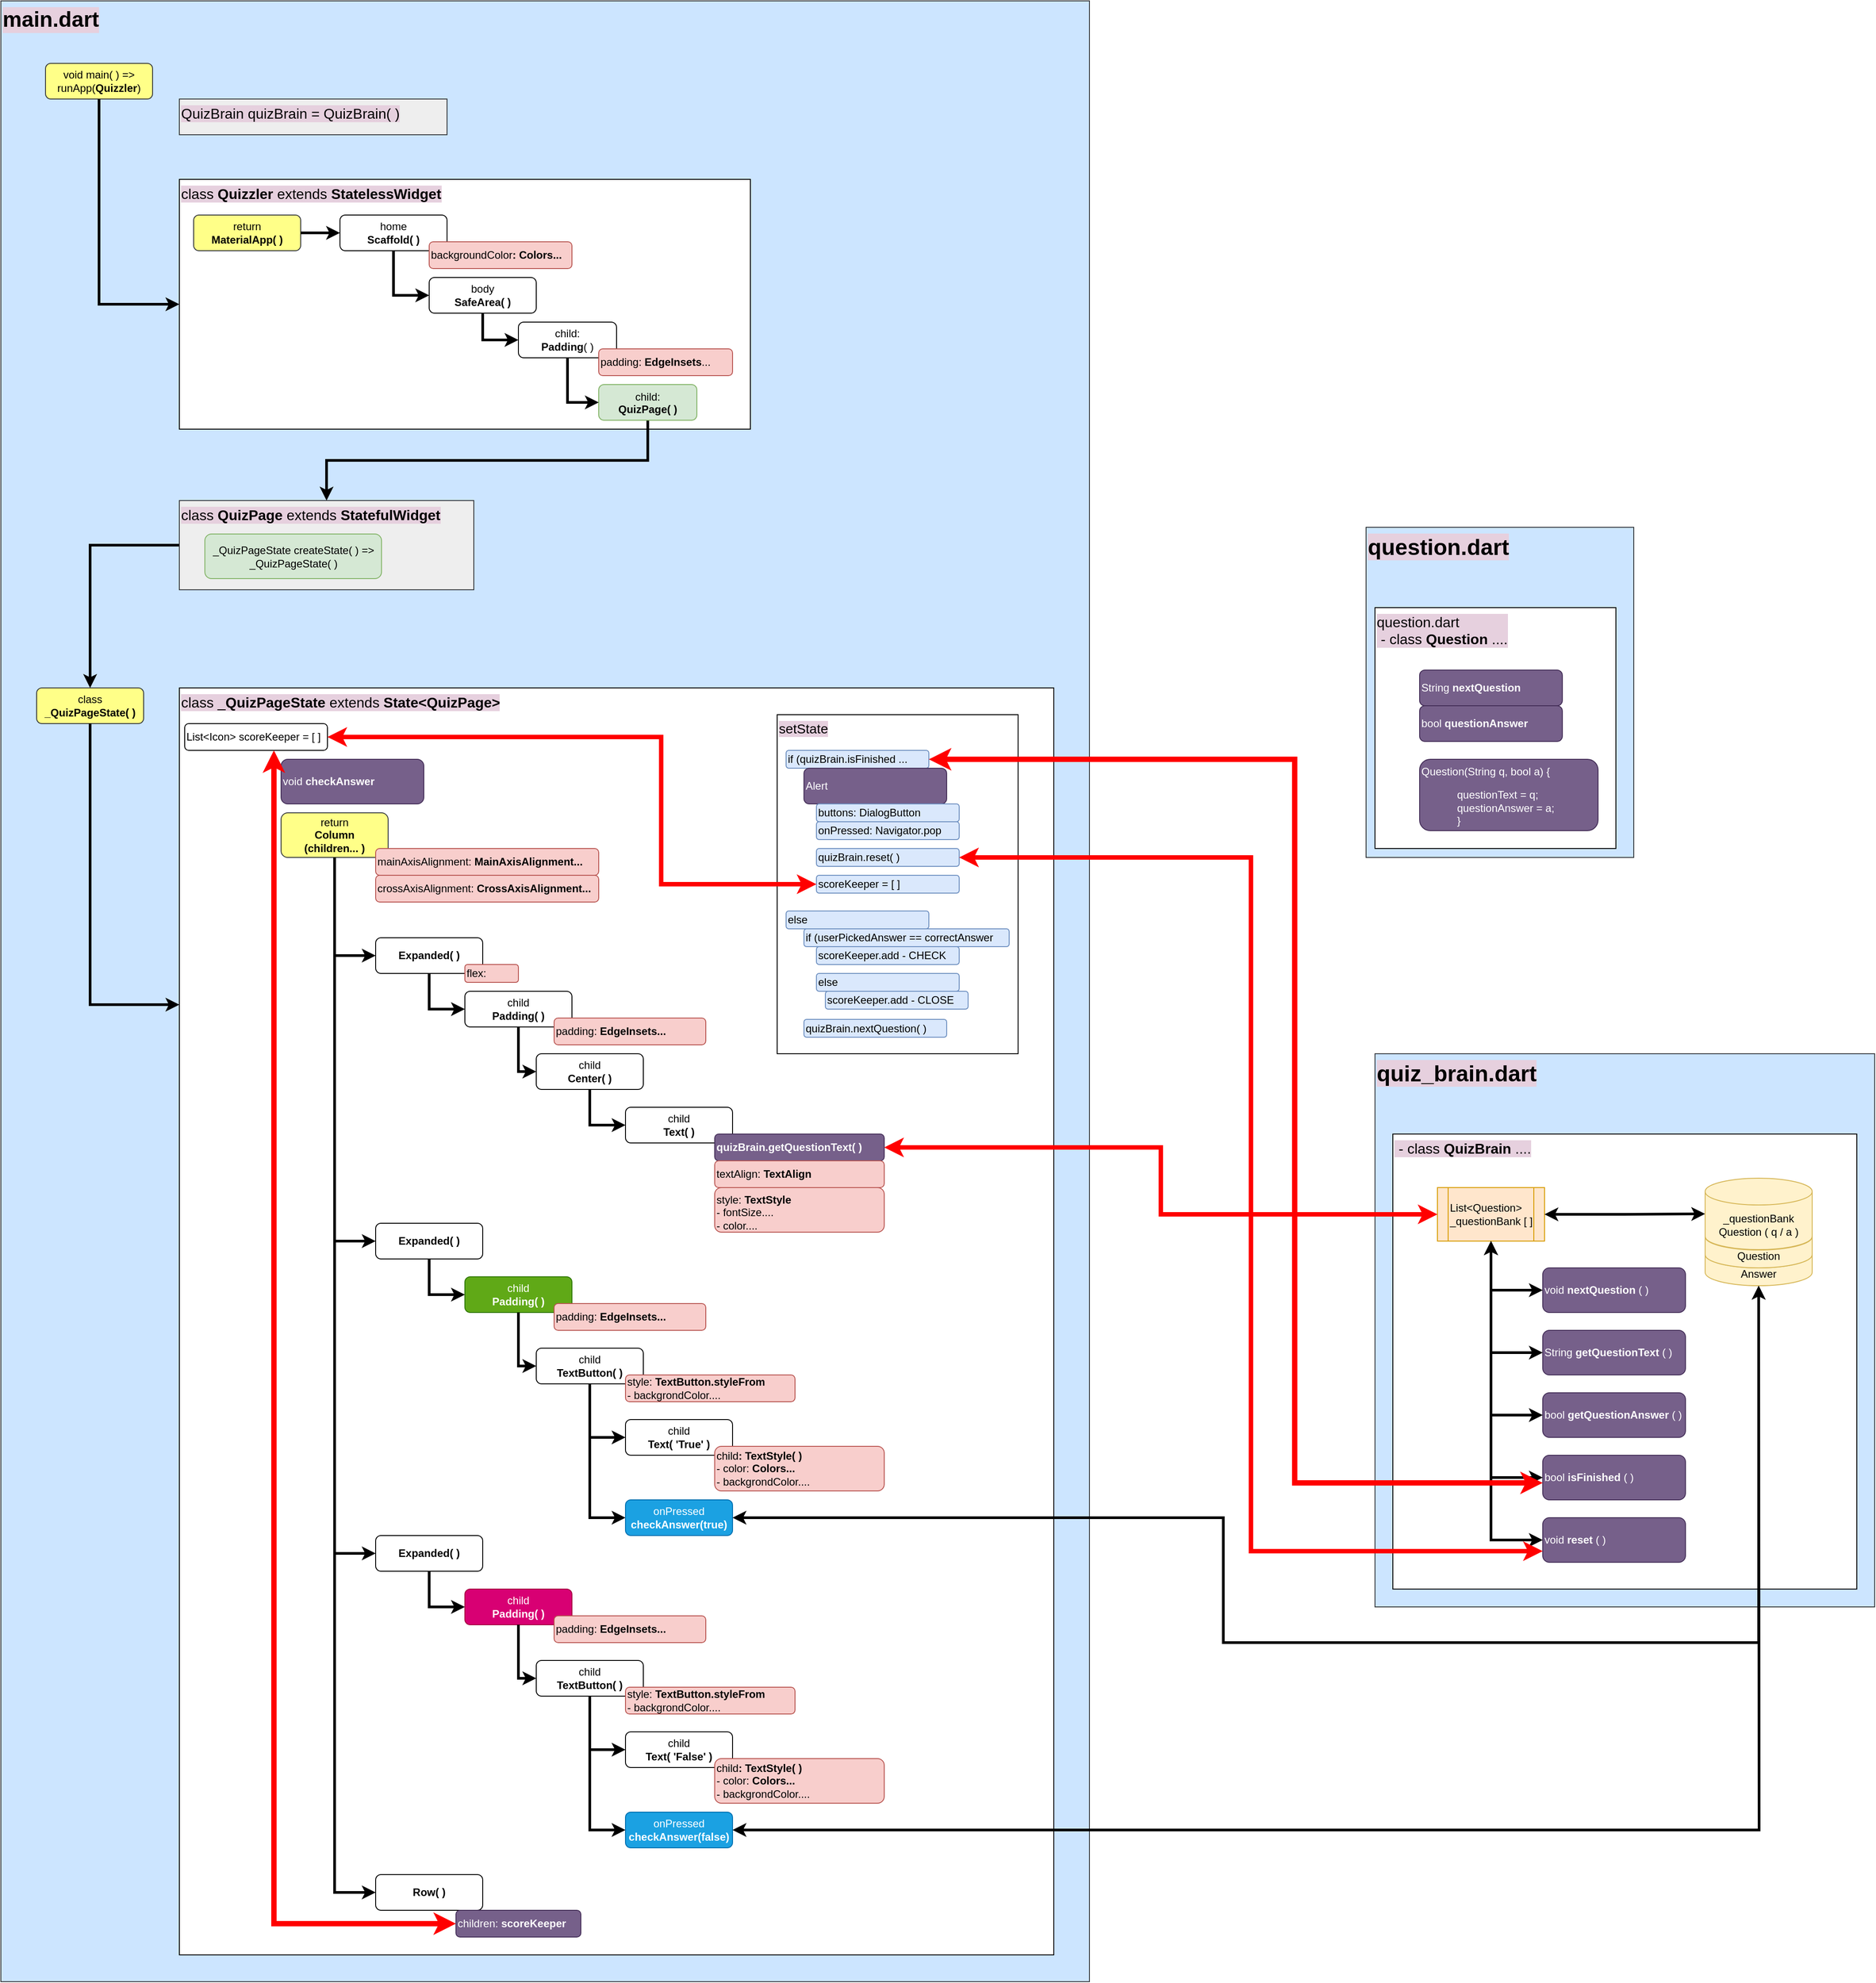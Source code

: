 <mxfile version="14.7.0" type="github">
  <diagram id="aeUV0L-y4y7bBNDDO7PA" name="Page-1">
    <mxGraphModel dx="2037" dy="1680.5" grid="1" gridSize="10" guides="1" tooltips="1" connect="1" arrows="1" fold="1" page="1" pageScale="0.5" pageWidth="827" pageHeight="1169" math="0" shadow="0">
      <root>
        <mxCell id="0" />
        <mxCell id="1" parent="0" />
        <mxCell id="uYMQuJ2MwAVhW0nK6_kP-122" value="&lt;b&gt;&lt;font style=&quot;font-size: 24px&quot;&gt;main.dart&lt;/font&gt;&lt;/b&gt;" style="whiteSpace=wrap;html=1;labelBackgroundColor=#E6D0DE;align=left;verticalAlign=top;fillColor=#cce5ff;strokeColor=#36393d;" vertex="1" parent="1">
          <mxGeometry x="120" y="-280" width="1220" height="2220" as="geometry" />
        </mxCell>
        <mxCell id="uYMQuJ2MwAVhW0nK6_kP-1" value="void main( ) =&amp;gt; runApp(&lt;b&gt;Quizzler&lt;/b&gt;)" style="rounded=1;whiteSpace=wrap;html=1;fillColor=#ffff88;strokeColor=#36393d;" vertex="1" parent="1">
          <mxGeometry x="170" y="-210" width="120" height="40" as="geometry" />
        </mxCell>
        <mxCell id="uYMQuJ2MwAVhW0nK6_kP-14" value="&lt;font style=&quot;font-size: 16px&quot;&gt;class &lt;b&gt;Quizzler&lt;/b&gt; extends &lt;b&gt;StatelessWidget&lt;/b&gt;&lt;/font&gt;" style="whiteSpace=wrap;html=1;labelBackgroundColor=#E6D0DE;align=left;verticalAlign=top;" vertex="1" parent="1">
          <mxGeometry x="320" y="-80" width="640" height="280" as="geometry" />
        </mxCell>
        <mxCell id="uYMQuJ2MwAVhW0nK6_kP-7" style="edgeStyle=orthogonalEdgeStyle;rounded=0;orthogonalLoop=1;jettySize=auto;html=1;entryX=0;entryY=0.5;entryDx=0;entryDy=0;exitX=0.5;exitY=1;exitDx=0;exitDy=0;strokeWidth=3;" edge="1" parent="1" source="uYMQuJ2MwAVhW0nK6_kP-1" target="uYMQuJ2MwAVhW0nK6_kP-14">
          <mxGeometry relative="1" as="geometry" />
        </mxCell>
        <mxCell id="uYMQuJ2MwAVhW0nK6_kP-21" value="&lt;div&gt;class&lt;/div&gt;&lt;div&gt;&lt;b&gt;_QuizPageState( )&lt;/b&gt;&lt;br&gt;&lt;/div&gt;" style="rounded=1;whiteSpace=wrap;html=1;fillColor=#ffff88;strokeColor=#36393d;" vertex="1" parent="1">
          <mxGeometry x="160" y="490" width="120" height="40" as="geometry" />
        </mxCell>
        <mxCell id="uYMQuJ2MwAVhW0nK6_kP-25" value="" style="group;fillColor=#eeeeee;strokeColor=#36393d;container=0;" vertex="1" connectable="0" parent="1">
          <mxGeometry x="320" y="280" width="330" height="100" as="geometry" />
        </mxCell>
        <mxCell id="uYMQuJ2MwAVhW0nK6_kP-24" style="edgeStyle=orthogonalEdgeStyle;rounded=0;orthogonalLoop=1;jettySize=auto;html=1;entryX=0.5;entryY=0;entryDx=0;entryDy=0;exitX=0.5;exitY=1;exitDx=0;exitDy=0;strokeWidth=3;" edge="1" parent="1" source="uYMQuJ2MwAVhW0nK6_kP-13" target="uYMQuJ2MwAVhW0nK6_kP-22">
          <mxGeometry relative="1" as="geometry" />
        </mxCell>
        <mxCell id="uYMQuJ2MwAVhW0nK6_kP-77" value="" style="group" vertex="1" connectable="0" parent="1">
          <mxGeometry x="320" y="-170" width="300" height="40" as="geometry" />
        </mxCell>
        <mxCell id="uYMQuJ2MwAVhW0nK6_kP-78" value="&lt;font style=&quot;font-size: 16px&quot;&gt;QuizBrain quizBrain = QuizBrain( )&lt;/font&gt;" style="whiteSpace=wrap;html=1;labelBackgroundColor=#E6D0DE;align=left;verticalAlign=top;fillColor=#eeeeee;strokeColor=#36393d;" vertex="1" parent="uYMQuJ2MwAVhW0nK6_kP-77">
          <mxGeometry width="300" height="40" as="geometry" />
        </mxCell>
        <mxCell id="uYMQuJ2MwAVhW0nK6_kP-80" style="edgeStyle=orthogonalEdgeStyle;rounded=0;orthogonalLoop=1;jettySize=auto;html=1;entryX=0.5;entryY=0;entryDx=0;entryDy=0;strokeWidth=3;" edge="1" parent="1" source="uYMQuJ2MwAVhW0nK6_kP-22" target="uYMQuJ2MwAVhW0nK6_kP-21">
          <mxGeometry relative="1" as="geometry" />
        </mxCell>
        <mxCell id="uYMQuJ2MwAVhW0nK6_kP-81" style="edgeStyle=orthogonalEdgeStyle;rounded=0;orthogonalLoop=1;jettySize=auto;html=1;entryX=0;entryY=0.25;entryDx=0;entryDy=0;exitX=0.5;exitY=1;exitDx=0;exitDy=0;strokeWidth=3;" edge="1" parent="1" source="uYMQuJ2MwAVhW0nK6_kP-21" target="uYMQuJ2MwAVhW0nK6_kP-27">
          <mxGeometry relative="1" as="geometry" />
        </mxCell>
        <mxCell id="uYMQuJ2MwAVhW0nK6_kP-22" value="&lt;font style=&quot;font-size: 16px&quot;&gt;class &lt;b&gt;QuizPage&lt;/b&gt; extends &lt;b&gt;StatefulWidget&lt;/b&gt;&lt;/font&gt;" style="whiteSpace=wrap;html=1;labelBackgroundColor=#E6D0DE;align=left;verticalAlign=top;fillColor=#eeeeee;strokeColor=#36393d;" vertex="1" parent="1">
          <mxGeometry x="320" y="280" width="330" height="100" as="geometry" />
        </mxCell>
        <mxCell id="uYMQuJ2MwAVhW0nK6_kP-17" value="_QuizPageState createState( ) =&amp;gt; _QuizPageState( )" style="rounded=1;whiteSpace=wrap;html=1;fillColor=#d5e8d4;strokeColor=#82b366;" vertex="1" parent="1">
          <mxGeometry x="348.6" y="317.5" width="198.0" height="50" as="geometry" />
        </mxCell>
        <mxCell id="uYMQuJ2MwAVhW0nK6_kP-126" value="" style="group" vertex="1" connectable="0" parent="1">
          <mxGeometry x="1650" y="310" width="300" height="370" as="geometry" />
        </mxCell>
        <mxCell id="uYMQuJ2MwAVhW0nK6_kP-124" value="&lt;b&gt;&lt;font style=&quot;font-size: 25px&quot;&gt;question.dart&lt;/font&gt;&lt;/b&gt;" style="whiteSpace=wrap;html=1;labelBackgroundColor=#E6D0DE;align=left;verticalAlign=top;fillColor=#cce5ff;strokeColor=#36393d;" vertex="1" parent="uYMQuJ2MwAVhW0nK6_kP-126">
          <mxGeometry width="300" height="370" as="geometry" />
        </mxCell>
        <mxCell id="uYMQuJ2MwAVhW0nK6_kP-130" value="" style="group" vertex="1" connectable="0" parent="uYMQuJ2MwAVhW0nK6_kP-126">
          <mxGeometry x="10" y="90" width="270" height="270" as="geometry" />
        </mxCell>
        <mxCell id="uYMQuJ2MwAVhW0nK6_kP-118" value="&lt;div style=&quot;font-size: 16px&quot;&gt;&lt;font style=&quot;font-size: 16px&quot;&gt;question.dart&lt;/font&gt;&lt;/div&gt;&lt;div style=&quot;font-size: 16px&quot;&gt;&lt;font style=&quot;font-size: 16px&quot;&gt;&amp;nbsp;- class &lt;b&gt;Question&lt;/b&gt; ....&lt;/font&gt;&lt;/div&gt;" style="whiteSpace=wrap;html=1;labelBackgroundColor=#E6D0DE;align=left;verticalAlign=top;" vertex="1" parent="uYMQuJ2MwAVhW0nK6_kP-130">
          <mxGeometry width="270" height="270" as="geometry" />
        </mxCell>
        <mxCell id="uYMQuJ2MwAVhW0nK6_kP-119" value="&lt;div&gt;String &lt;b&gt;nextQuestion&lt;/b&gt;&lt;/div&gt;" style="rounded=1;whiteSpace=wrap;html=1;labelBackgroundColor=none;align=left;fillColor=#76608a;strokeColor=#432D57;fontColor=#ffffff;" vertex="1" parent="uYMQuJ2MwAVhW0nK6_kP-130">
          <mxGeometry x="50" y="70" width="160" height="40" as="geometry" />
        </mxCell>
        <mxCell id="uYMQuJ2MwAVhW0nK6_kP-120" value="&lt;div&gt;bool &lt;b&gt;questionAnswer&lt;/b&gt;&lt;/div&gt;" style="rounded=1;whiteSpace=wrap;html=1;labelBackgroundColor=none;align=left;fillColor=#76608a;strokeColor=#432D57;fontColor=#ffffff;" vertex="1" parent="uYMQuJ2MwAVhW0nK6_kP-130">
          <mxGeometry x="50" y="110" width="160" height="40" as="geometry" />
        </mxCell>
        <mxCell id="uYMQuJ2MwAVhW0nK6_kP-121" value="&lt;div&gt;Question(String q, bool a) {&lt;/div&gt;&lt;blockquote&gt;&lt;div&gt;questionText = q;&lt;/div&gt;&lt;div&gt;questionAnswer = a;&lt;/div&gt;&lt;div&gt;}&lt;br&gt;&lt;/div&gt;&lt;/blockquote&gt;" style="rounded=1;whiteSpace=wrap;html=1;labelBackgroundColor=none;align=left;fillColor=#76608a;strokeColor=#432D57;fontColor=#ffffff;verticalAlign=top;" vertex="1" parent="uYMQuJ2MwAVhW0nK6_kP-130">
          <mxGeometry x="50" y="170" width="200" height="80" as="geometry" />
        </mxCell>
        <mxCell id="uYMQuJ2MwAVhW0nK6_kP-123" value="&lt;b&gt;&lt;font style=&quot;font-size: 25px&quot;&gt;quiz_brain.dart&lt;/font&gt;&lt;/b&gt;" style="whiteSpace=wrap;html=1;labelBackgroundColor=#E6D0DE;align=left;verticalAlign=top;fillColor=#cce5ff;strokeColor=#36393d;" vertex="1" parent="1">
          <mxGeometry x="1660" y="900" width="560" height="620" as="geometry" />
        </mxCell>
        <mxCell id="uYMQuJ2MwAVhW0nK6_kP-128" value="" style="group" vertex="1" connectable="0" parent="1">
          <mxGeometry x="320" y="490" width="980" height="1420" as="geometry" />
        </mxCell>
        <mxCell id="uYMQuJ2MwAVhW0nK6_kP-27" value="&lt;font style=&quot;font-size: 16px&quot;&gt;class _&lt;b&gt;QuizPageState&lt;/b&gt; extends &lt;b&gt;State&amp;lt;QuizPage&amp;gt;&lt;/b&gt;&lt;/font&gt;" style="whiteSpace=wrap;html=1;labelBackgroundColor=#E6D0DE;align=left;verticalAlign=top;" vertex="1" parent="uYMQuJ2MwAVhW0nK6_kP-128">
          <mxGeometry width="980" height="1420" as="geometry" />
        </mxCell>
        <mxCell id="uYMQuJ2MwAVhW0nK6_kP-18" value="List&amp;lt;Icon&amp;gt; scoreKeeper = [ ]" style="rounded=1;whiteSpace=wrap;html=1;labelBackgroundColor=none;align=left;" vertex="1" parent="uYMQuJ2MwAVhW0nK6_kP-128">
          <mxGeometry x="6" y="40" width="160" height="30" as="geometry" />
        </mxCell>
        <mxCell id="uYMQuJ2MwAVhW0nK6_kP-19" value="void &lt;b&gt;checkAnswer&lt;/b&gt; " style="rounded=1;whiteSpace=wrap;html=1;labelBackgroundColor=none;align=left;fillColor=#76608a;strokeColor=#432D57;fontColor=#ffffff;" vertex="1" parent="uYMQuJ2MwAVhW0nK6_kP-128">
          <mxGeometry x="114" y="80" width="160" height="50" as="geometry" />
        </mxCell>
        <mxCell id="uYMQuJ2MwAVhW0nK6_kP-154" style="edgeStyle=orthogonalEdgeStyle;rounded=0;orthogonalLoop=1;jettySize=auto;html=1;startArrow=classic;startFill=1;strokeWidth=6;entryX=0;entryY=0.5;entryDx=0;entryDy=0;strokeColor=#FF0000;" edge="1" parent="uYMQuJ2MwAVhW0nK6_kP-128" source="uYMQuJ2MwAVhW0nK6_kP-18" target="uYMQuJ2MwAVhW0nK6_kP-76">
          <mxGeometry relative="1" as="geometry">
            <mxPoint x="114" y="130" as="sourcePoint" />
            <Array as="points">
              <mxPoint x="106" y="1385" />
            </Array>
          </mxGeometry>
        </mxCell>
        <mxCell id="uYMQuJ2MwAVhW0nK6_kP-29" value="&lt;div&gt;return&lt;/div&gt;&lt;div&gt;&lt;b&gt;Column&lt;/b&gt;&lt;/div&gt;&lt;div&gt;&lt;b&gt;(children... )&lt;/b&gt;&lt;br&gt;&lt;/div&gt;" style="rounded=1;whiteSpace=wrap;html=1;fillColor=#ffff88;strokeColor=#36393d;" vertex="1" parent="uYMQuJ2MwAVhW0nK6_kP-128">
          <mxGeometry x="114" y="140" width="120" height="50" as="geometry" />
        </mxCell>
        <mxCell id="uYMQuJ2MwAVhW0nK6_kP-30" value="&lt;div&gt;mainAxisAlignment:&lt;b&gt; MainAxisAlignment...&lt;/b&gt;&lt;/div&gt;" style="rounded=1;whiteSpace=wrap;html=1;align=left;verticalAlign=middle;fillColor=#f8cecc;strokeColor=#b85450;" vertex="1" parent="uYMQuJ2MwAVhW0nK6_kP-128">
          <mxGeometry x="220" y="180" width="250" height="30" as="geometry" />
        </mxCell>
        <mxCell id="uYMQuJ2MwAVhW0nK6_kP-31" value="&lt;div&gt;crossAxisAlignment:&lt;b&gt; CrossAxisAlignment...&lt;/b&gt;&lt;/div&gt;" style="rounded=1;whiteSpace=wrap;html=1;align=left;verticalAlign=middle;fillColor=#f8cecc;strokeColor=#b85450;" vertex="1" parent="uYMQuJ2MwAVhW0nK6_kP-128">
          <mxGeometry x="220" y="210" width="250" height="30" as="geometry" />
        </mxCell>
        <mxCell id="uYMQuJ2MwAVhW0nK6_kP-32" value="&lt;div&gt;&lt;b&gt;Expanded( )&lt;/b&gt;&lt;br&gt;&lt;/div&gt;" style="rounded=1;whiteSpace=wrap;html=1;" vertex="1" parent="uYMQuJ2MwAVhW0nK6_kP-128">
          <mxGeometry x="220" y="280" width="120" height="40" as="geometry" />
        </mxCell>
        <mxCell id="uYMQuJ2MwAVhW0nK6_kP-37" style="edgeStyle=orthogonalEdgeStyle;rounded=0;orthogonalLoop=1;jettySize=auto;html=1;entryX=0;entryY=0.5;entryDx=0;entryDy=0;strokeWidth=3;" edge="1" parent="uYMQuJ2MwAVhW0nK6_kP-128" source="uYMQuJ2MwAVhW0nK6_kP-29" target="uYMQuJ2MwAVhW0nK6_kP-32">
          <mxGeometry as="geometry" />
        </mxCell>
        <mxCell id="uYMQuJ2MwAVhW0nK6_kP-33" value="&lt;div&gt;flex:&lt;b&gt;&lt;br&gt;&lt;/b&gt;&lt;/div&gt;" style="rounded=1;whiteSpace=wrap;html=1;align=left;verticalAlign=middle;fillColor=#f8cecc;strokeColor=#b85450;" vertex="1" parent="uYMQuJ2MwAVhW0nK6_kP-128">
          <mxGeometry x="320" y="310" width="60" height="20" as="geometry" />
        </mxCell>
        <mxCell id="uYMQuJ2MwAVhW0nK6_kP-35" value="&lt;div&gt;child&lt;/div&gt;&lt;div&gt;&lt;b&gt;Padding( )&lt;/b&gt;&lt;br&gt;&lt;/div&gt;" style="rounded=1;whiteSpace=wrap;html=1;" vertex="1" parent="uYMQuJ2MwAVhW0nK6_kP-128">
          <mxGeometry x="320" y="340" width="120" height="40" as="geometry" />
        </mxCell>
        <mxCell id="uYMQuJ2MwAVhW0nK6_kP-38" style="edgeStyle=orthogonalEdgeStyle;rounded=0;orthogonalLoop=1;jettySize=auto;html=1;entryX=0;entryY=0.5;entryDx=0;entryDy=0;strokeWidth=3;" edge="1" parent="uYMQuJ2MwAVhW0nK6_kP-128" source="uYMQuJ2MwAVhW0nK6_kP-32" target="uYMQuJ2MwAVhW0nK6_kP-35">
          <mxGeometry as="geometry" />
        </mxCell>
        <mxCell id="uYMQuJ2MwAVhW0nK6_kP-36" value="&lt;div&gt;child&lt;/div&gt;&lt;div&gt;&lt;b&gt;Center( )&lt;/b&gt;&lt;br&gt;&lt;/div&gt;" style="rounded=1;whiteSpace=wrap;html=1;" vertex="1" parent="uYMQuJ2MwAVhW0nK6_kP-128">
          <mxGeometry x="400" y="410" width="120" height="40" as="geometry" />
        </mxCell>
        <mxCell id="uYMQuJ2MwAVhW0nK6_kP-40" style="edgeStyle=orthogonalEdgeStyle;rounded=0;orthogonalLoop=1;jettySize=auto;html=1;entryX=0;entryY=0.5;entryDx=0;entryDy=0;strokeWidth=3;" edge="1" parent="uYMQuJ2MwAVhW0nK6_kP-128" source="uYMQuJ2MwAVhW0nK6_kP-35" target="uYMQuJ2MwAVhW0nK6_kP-36">
          <mxGeometry as="geometry" />
        </mxCell>
        <mxCell id="uYMQuJ2MwAVhW0nK6_kP-39" value="&lt;div&gt;padding:&lt;b&gt; EdgeInsets...&lt;/b&gt;&lt;br&gt;&lt;/div&gt;" style="rounded=1;whiteSpace=wrap;html=1;align=left;verticalAlign=middle;fillColor=#f8cecc;strokeColor=#b85450;" vertex="1" parent="uYMQuJ2MwAVhW0nK6_kP-128">
          <mxGeometry x="420" y="370" width="170" height="30" as="geometry" />
        </mxCell>
        <mxCell id="uYMQuJ2MwAVhW0nK6_kP-41" value="&lt;div&gt;child&lt;/div&gt;&lt;div&gt;&lt;b&gt;Text( )&lt;/b&gt;&lt;br&gt;&lt;/div&gt;" style="rounded=1;whiteSpace=wrap;html=1;" vertex="1" parent="uYMQuJ2MwAVhW0nK6_kP-128">
          <mxGeometry x="500" y="470" width="120" height="40" as="geometry" />
        </mxCell>
        <mxCell id="uYMQuJ2MwAVhW0nK6_kP-43" style="edgeStyle=orthogonalEdgeStyle;rounded=0;orthogonalLoop=1;jettySize=auto;html=1;entryX=0;entryY=0.5;entryDx=0;entryDy=0;strokeWidth=3;" edge="1" parent="uYMQuJ2MwAVhW0nK6_kP-128" source="uYMQuJ2MwAVhW0nK6_kP-36" target="uYMQuJ2MwAVhW0nK6_kP-41">
          <mxGeometry as="geometry" />
        </mxCell>
        <mxCell id="uYMQuJ2MwAVhW0nK6_kP-42" value="&lt;div&gt;&lt;b&gt;quizBrain.getQuestionText( )&lt;/b&gt;&lt;br&gt;&lt;/div&gt;" style="rounded=1;whiteSpace=wrap;html=1;align=left;verticalAlign=middle;fillColor=#76608a;strokeColor=#432D57;fontColor=#ffffff;" vertex="1" parent="uYMQuJ2MwAVhW0nK6_kP-128">
          <mxGeometry x="600" y="500" width="190" height="30" as="geometry" />
        </mxCell>
        <mxCell id="uYMQuJ2MwAVhW0nK6_kP-44" value="&lt;div&gt;textAlign:&lt;b&gt; TextAlign&lt;/b&gt;&lt;br&gt;&lt;/div&gt;" style="rounded=1;whiteSpace=wrap;html=1;align=left;verticalAlign=middle;fillColor=#f8cecc;strokeColor=#b85450;" vertex="1" parent="uYMQuJ2MwAVhW0nK6_kP-128">
          <mxGeometry x="600" y="530" width="190" height="30" as="geometry" />
        </mxCell>
        <mxCell id="uYMQuJ2MwAVhW0nK6_kP-45" value="&lt;div&gt;style:&lt;b&gt; TextStyle&lt;/b&gt;&lt;br&gt;&lt;/div&gt;&lt;div&gt;- fontSize....&lt;/div&gt;&lt;div&gt;- color....&lt;br&gt;&lt;/div&gt;" style="rounded=1;whiteSpace=wrap;html=1;align=left;verticalAlign=top;fillColor=#f8cecc;strokeColor=#b85450;" vertex="1" parent="uYMQuJ2MwAVhW0nK6_kP-128">
          <mxGeometry x="600" y="560" width="190" height="50" as="geometry" />
        </mxCell>
        <mxCell id="uYMQuJ2MwAVhW0nK6_kP-47" value="&lt;div&gt;&lt;b&gt;Expanded( )&lt;/b&gt;&lt;br&gt;&lt;/div&gt;" style="rounded=1;whiteSpace=wrap;html=1;" vertex="1" parent="uYMQuJ2MwAVhW0nK6_kP-128">
          <mxGeometry x="220" y="600" width="120" height="40" as="geometry" />
        </mxCell>
        <mxCell id="uYMQuJ2MwAVhW0nK6_kP-48" style="edgeStyle=orthogonalEdgeStyle;rounded=0;orthogonalLoop=1;jettySize=auto;html=1;entryX=0;entryY=0.5;entryDx=0;entryDy=0;strokeWidth=3;" edge="1" parent="uYMQuJ2MwAVhW0nK6_kP-128" source="uYMQuJ2MwAVhW0nK6_kP-29" target="uYMQuJ2MwAVhW0nK6_kP-47">
          <mxGeometry as="geometry" />
        </mxCell>
        <mxCell id="uYMQuJ2MwAVhW0nK6_kP-49" value="&lt;div&gt;child&lt;/div&gt;&lt;div&gt;&lt;b&gt;Padding( )&lt;/b&gt;&lt;br&gt;&lt;/div&gt;" style="rounded=1;whiteSpace=wrap;html=1;fillColor=#60a917;strokeColor=#2D7600;fontColor=#ffffff;" vertex="1" parent="uYMQuJ2MwAVhW0nK6_kP-128">
          <mxGeometry x="320" y="660" width="120" height="40" as="geometry" />
        </mxCell>
        <mxCell id="uYMQuJ2MwAVhW0nK6_kP-53" style="edgeStyle=orthogonalEdgeStyle;rounded=0;orthogonalLoop=1;jettySize=auto;html=1;entryX=0;entryY=0.5;entryDx=0;entryDy=0;strokeWidth=3;" edge="1" parent="uYMQuJ2MwAVhW0nK6_kP-128" source="uYMQuJ2MwAVhW0nK6_kP-47" target="uYMQuJ2MwAVhW0nK6_kP-49">
          <mxGeometry as="geometry" />
        </mxCell>
        <mxCell id="uYMQuJ2MwAVhW0nK6_kP-50" value="&lt;div&gt;child&lt;/div&gt;&lt;div&gt;&lt;b&gt;TextButton( )&lt;/b&gt;&lt;br&gt;&lt;/div&gt;" style="rounded=1;whiteSpace=wrap;html=1;" vertex="1" parent="uYMQuJ2MwAVhW0nK6_kP-128">
          <mxGeometry x="400" y="740" width="120" height="40" as="geometry" />
        </mxCell>
        <mxCell id="uYMQuJ2MwAVhW0nK6_kP-52" style="edgeStyle=orthogonalEdgeStyle;rounded=0;orthogonalLoop=1;jettySize=auto;html=1;entryX=0;entryY=0.5;entryDx=0;entryDy=0;strokeWidth=3;" edge="1" parent="uYMQuJ2MwAVhW0nK6_kP-128" source="uYMQuJ2MwAVhW0nK6_kP-49" target="uYMQuJ2MwAVhW0nK6_kP-50">
          <mxGeometry as="geometry" />
        </mxCell>
        <mxCell id="uYMQuJ2MwAVhW0nK6_kP-51" value="&lt;div&gt;padding:&lt;b&gt; EdgeInsets...&lt;/b&gt;&lt;br&gt;&lt;/div&gt;" style="rounded=1;whiteSpace=wrap;html=1;align=left;verticalAlign=middle;fillColor=#f8cecc;strokeColor=#b85450;" vertex="1" parent="uYMQuJ2MwAVhW0nK6_kP-128">
          <mxGeometry x="420" y="690" width="170" height="30" as="geometry" />
        </mxCell>
        <mxCell id="uYMQuJ2MwAVhW0nK6_kP-54" value="&lt;div&gt;style:&lt;b&gt; TextButton.styleFrom&lt;/b&gt;&lt;/div&gt;&lt;div&gt;- backgrondColor....&lt;br&gt;&lt;/div&gt;" style="rounded=1;whiteSpace=wrap;html=1;align=left;verticalAlign=middle;fillColor=#f8cecc;strokeColor=#b85450;" vertex="1" parent="uYMQuJ2MwAVhW0nK6_kP-128">
          <mxGeometry x="500" y="770" width="190" height="30" as="geometry" />
        </mxCell>
        <mxCell id="uYMQuJ2MwAVhW0nK6_kP-59" style="edgeStyle=orthogonalEdgeStyle;rounded=0;orthogonalLoop=1;jettySize=auto;html=1;entryX=0;entryY=0.5;entryDx=0;entryDy=0;exitX=0.5;exitY=1;exitDx=0;exitDy=0;strokeWidth=3;" edge="1" parent="uYMQuJ2MwAVhW0nK6_kP-128" source="uYMQuJ2MwAVhW0nK6_kP-50" target="uYMQuJ2MwAVhW0nK6_kP-58">
          <mxGeometry as="geometry" />
        </mxCell>
        <mxCell id="uYMQuJ2MwAVhW0nK6_kP-55" value="&lt;div&gt;child&lt;/div&gt;&lt;div&gt;&lt;b&gt;Text( &#39;True&#39; )&lt;/b&gt;&lt;br&gt;&lt;/div&gt;" style="rounded=1;whiteSpace=wrap;html=1;" vertex="1" parent="uYMQuJ2MwAVhW0nK6_kP-128">
          <mxGeometry x="500" y="820" width="120" height="40" as="geometry" />
        </mxCell>
        <mxCell id="uYMQuJ2MwAVhW0nK6_kP-57" style="edgeStyle=orthogonalEdgeStyle;rounded=0;orthogonalLoop=1;jettySize=auto;html=1;exitX=0.5;exitY=1;exitDx=0;exitDy=0;entryX=0;entryY=0.5;entryDx=0;entryDy=0;strokeWidth=3;" edge="1" parent="uYMQuJ2MwAVhW0nK6_kP-128" source="uYMQuJ2MwAVhW0nK6_kP-50" target="uYMQuJ2MwAVhW0nK6_kP-55">
          <mxGeometry as="geometry" />
        </mxCell>
        <mxCell id="uYMQuJ2MwAVhW0nK6_kP-58" value="&lt;div&gt;onPressed&lt;/div&gt;&lt;div&gt;&lt;b&gt;checkAnswer(true)&lt;/b&gt;&lt;br&gt;&lt;/div&gt;" style="rounded=1;whiteSpace=wrap;html=1;fillColor=#1ba1e2;strokeColor=#006EAF;fontColor=#ffffff;" vertex="1" parent="uYMQuJ2MwAVhW0nK6_kP-128">
          <mxGeometry x="500" y="910" width="120" height="40" as="geometry" />
        </mxCell>
        <mxCell id="uYMQuJ2MwAVhW0nK6_kP-60" value="&lt;div&gt;&lt;div&gt;child&lt;b&gt;: TextStyle( )&lt;/b&gt;&lt;/div&gt;&lt;/div&gt;&lt;div&gt;- color:&lt;b&gt; Colors...&lt;br&gt;&lt;/b&gt;&lt;/div&gt;&lt;div&gt;- backgrondColor....&lt;br&gt;&lt;/div&gt;" style="rounded=1;whiteSpace=wrap;html=1;align=left;verticalAlign=middle;fillColor=#f8cecc;strokeColor=#b85450;" vertex="1" parent="uYMQuJ2MwAVhW0nK6_kP-128">
          <mxGeometry x="600" y="850" width="190" height="50" as="geometry" />
        </mxCell>
        <mxCell id="uYMQuJ2MwAVhW0nK6_kP-62" value="&lt;div&gt;&lt;b&gt;Expanded( )&lt;/b&gt;&lt;br&gt;&lt;/div&gt;" style="rounded=1;whiteSpace=wrap;html=1;" vertex="1" parent="uYMQuJ2MwAVhW0nK6_kP-128">
          <mxGeometry x="220" y="950" width="120" height="40" as="geometry" />
        </mxCell>
        <mxCell id="uYMQuJ2MwAVhW0nK6_kP-73" style="edgeStyle=orthogonalEdgeStyle;rounded=0;orthogonalLoop=1;jettySize=auto;html=1;entryX=0;entryY=0.5;entryDx=0;entryDy=0;strokeWidth=3;" edge="1" parent="uYMQuJ2MwAVhW0nK6_kP-128" source="uYMQuJ2MwAVhW0nK6_kP-29" target="uYMQuJ2MwAVhW0nK6_kP-62">
          <mxGeometry as="geometry" />
        </mxCell>
        <mxCell id="uYMQuJ2MwAVhW0nK6_kP-64" value="&lt;div&gt;child&lt;/div&gt;&lt;div&gt;&lt;b&gt;Padding( )&lt;/b&gt;&lt;br&gt;&lt;/div&gt;" style="rounded=1;whiteSpace=wrap;html=1;fillColor=#d80073;strokeColor=#A50040;fontColor=#ffffff;" vertex="1" parent="uYMQuJ2MwAVhW0nK6_kP-128">
          <mxGeometry x="320" y="1010" width="120" height="40" as="geometry" />
        </mxCell>
        <mxCell id="uYMQuJ2MwAVhW0nK6_kP-61" style="edgeStyle=orthogonalEdgeStyle;rounded=0;orthogonalLoop=1;jettySize=auto;html=1;entryX=0;entryY=0.5;entryDx=0;entryDy=0;strokeWidth=3;" edge="1" parent="uYMQuJ2MwAVhW0nK6_kP-128" source="uYMQuJ2MwAVhW0nK6_kP-62" target="uYMQuJ2MwAVhW0nK6_kP-64">
          <mxGeometry as="geometry" />
        </mxCell>
        <mxCell id="uYMQuJ2MwAVhW0nK6_kP-66" value="&lt;div&gt;child&lt;/div&gt;&lt;div&gt;&lt;b&gt;TextButton( )&lt;/b&gt;&lt;br&gt;&lt;/div&gt;" style="rounded=1;whiteSpace=wrap;html=1;" vertex="1" parent="uYMQuJ2MwAVhW0nK6_kP-128">
          <mxGeometry x="400" y="1090" width="120" height="40" as="geometry" />
        </mxCell>
        <mxCell id="uYMQuJ2MwAVhW0nK6_kP-63" style="edgeStyle=orthogonalEdgeStyle;rounded=0;orthogonalLoop=1;jettySize=auto;html=1;entryX=0;entryY=0.5;entryDx=0;entryDy=0;strokeWidth=3;" edge="1" parent="uYMQuJ2MwAVhW0nK6_kP-128" source="uYMQuJ2MwAVhW0nK6_kP-64" target="uYMQuJ2MwAVhW0nK6_kP-66">
          <mxGeometry as="geometry" />
        </mxCell>
        <mxCell id="uYMQuJ2MwAVhW0nK6_kP-67" value="&lt;div&gt;padding:&lt;b&gt; EdgeInsets...&lt;/b&gt;&lt;br&gt;&lt;/div&gt;" style="rounded=1;whiteSpace=wrap;html=1;align=left;verticalAlign=middle;fillColor=#f8cecc;strokeColor=#b85450;" vertex="1" parent="uYMQuJ2MwAVhW0nK6_kP-128">
          <mxGeometry x="420" y="1040" width="170" height="30" as="geometry" />
        </mxCell>
        <mxCell id="uYMQuJ2MwAVhW0nK6_kP-68" value="&lt;div&gt;style:&lt;b&gt; TextButton.styleFrom&lt;/b&gt;&lt;/div&gt;&lt;div&gt;- backgrondColor....&lt;br&gt;&lt;/div&gt;" style="rounded=1;whiteSpace=wrap;html=1;align=left;verticalAlign=middle;fillColor=#f8cecc;strokeColor=#b85450;" vertex="1" parent="uYMQuJ2MwAVhW0nK6_kP-128">
          <mxGeometry x="500" y="1120" width="190" height="30" as="geometry" />
        </mxCell>
        <mxCell id="uYMQuJ2MwAVhW0nK6_kP-69" style="edgeStyle=orthogonalEdgeStyle;rounded=0;orthogonalLoop=1;jettySize=auto;html=1;entryX=0;entryY=0.5;entryDx=0;entryDy=0;exitX=0.5;exitY=1;exitDx=0;exitDy=0;strokeWidth=3;" edge="1" parent="uYMQuJ2MwAVhW0nK6_kP-128" source="uYMQuJ2MwAVhW0nK6_kP-66" target="uYMQuJ2MwAVhW0nK6_kP-71">
          <mxGeometry as="geometry" />
        </mxCell>
        <mxCell id="uYMQuJ2MwAVhW0nK6_kP-70" value="&lt;div&gt;child&lt;/div&gt;&lt;div&gt;&lt;b&gt;Text( &#39;False&#39; )&lt;/b&gt;&lt;br&gt;&lt;/div&gt;" style="rounded=1;whiteSpace=wrap;html=1;" vertex="1" parent="uYMQuJ2MwAVhW0nK6_kP-128">
          <mxGeometry x="500" y="1170" width="120" height="40" as="geometry" />
        </mxCell>
        <mxCell id="uYMQuJ2MwAVhW0nK6_kP-65" style="edgeStyle=orthogonalEdgeStyle;rounded=0;orthogonalLoop=1;jettySize=auto;html=1;exitX=0.5;exitY=1;exitDx=0;exitDy=0;entryX=0;entryY=0.5;entryDx=0;entryDy=0;strokeWidth=3;" edge="1" parent="uYMQuJ2MwAVhW0nK6_kP-128" source="uYMQuJ2MwAVhW0nK6_kP-66" target="uYMQuJ2MwAVhW0nK6_kP-70">
          <mxGeometry as="geometry" />
        </mxCell>
        <mxCell id="uYMQuJ2MwAVhW0nK6_kP-71" value="&lt;div&gt;onPressed&lt;/div&gt;&lt;div&gt;&lt;b&gt;checkAnswer(false)&lt;/b&gt;&lt;br&gt;&lt;/div&gt;" style="rounded=1;whiteSpace=wrap;html=1;fillColor=#1ba1e2;strokeColor=#006EAF;fontColor=#ffffff;" vertex="1" parent="uYMQuJ2MwAVhW0nK6_kP-128">
          <mxGeometry x="500" y="1260" width="120" height="40" as="geometry" />
        </mxCell>
        <mxCell id="uYMQuJ2MwAVhW0nK6_kP-72" value="&lt;div&gt;&lt;div&gt;child&lt;b&gt;: TextStyle( )&lt;/b&gt;&lt;/div&gt;&lt;/div&gt;&lt;div&gt;- color:&lt;b&gt; Colors...&lt;br&gt;&lt;/b&gt;&lt;/div&gt;&lt;div&gt;- backgrondColor....&lt;br&gt;&lt;/div&gt;" style="rounded=1;whiteSpace=wrap;html=1;align=left;verticalAlign=middle;fillColor=#f8cecc;strokeColor=#b85450;" vertex="1" parent="uYMQuJ2MwAVhW0nK6_kP-128">
          <mxGeometry x="600" y="1200" width="190" height="50" as="geometry" />
        </mxCell>
        <mxCell id="uYMQuJ2MwAVhW0nK6_kP-74" value="&lt;div&gt;&lt;b&gt;Row( )&lt;/b&gt;&lt;br&gt;&lt;/div&gt;" style="rounded=1;whiteSpace=wrap;html=1;" vertex="1" parent="uYMQuJ2MwAVhW0nK6_kP-128">
          <mxGeometry x="220" y="1330" width="120" height="40" as="geometry" />
        </mxCell>
        <mxCell id="uYMQuJ2MwAVhW0nK6_kP-75" style="edgeStyle=orthogonalEdgeStyle;rounded=0;orthogonalLoop=1;jettySize=auto;html=1;entryX=0;entryY=0.5;entryDx=0;entryDy=0;strokeWidth=3;" edge="1" parent="uYMQuJ2MwAVhW0nK6_kP-128" source="uYMQuJ2MwAVhW0nK6_kP-29" target="uYMQuJ2MwAVhW0nK6_kP-74">
          <mxGeometry as="geometry" />
        </mxCell>
        <mxCell id="uYMQuJ2MwAVhW0nK6_kP-76" value="children: &lt;b&gt;scoreKeeper&lt;/b&gt;" style="rounded=1;whiteSpace=wrap;html=1;align=left;verticalAlign=middle;fillColor=#76608a;strokeColor=#432D57;fontColor=#ffffff;" vertex="1" parent="uYMQuJ2MwAVhW0nK6_kP-128">
          <mxGeometry x="310" y="1370" width="140" height="30" as="geometry" />
        </mxCell>
        <mxCell id="uYMQuJ2MwAVhW0nK6_kP-155" value="" style="group" vertex="1" connectable="0" parent="uYMQuJ2MwAVhW0nK6_kP-128">
          <mxGeometry x="670" y="30" width="270" height="380" as="geometry" />
        </mxCell>
        <mxCell id="uYMQuJ2MwAVhW0nK6_kP-156" value="&lt;font style=&quot;font-size: 15px&quot;&gt;setState&lt;/font&gt;" style="whiteSpace=wrap;html=1;labelBackgroundColor=#E6D0DE;align=left;verticalAlign=top;" vertex="1" parent="uYMQuJ2MwAVhW0nK6_kP-155">
          <mxGeometry width="270" height="380" as="geometry" />
        </mxCell>
        <mxCell id="uYMQuJ2MwAVhW0nK6_kP-157" value="if (quizBrain.isFinished ..." style="rounded=1;whiteSpace=wrap;html=1;labelBackgroundColor=none;align=left;fillColor=#dae8fc;strokeColor=#6c8ebf;" vertex="1" parent="uYMQuJ2MwAVhW0nK6_kP-155">
          <mxGeometry x="10" y="40" width="160" height="20" as="geometry" />
        </mxCell>
        <mxCell id="uYMQuJ2MwAVhW0nK6_kP-158" value="Alert" style="rounded=1;whiteSpace=wrap;html=1;labelBackgroundColor=none;align=left;fillColor=#76608a;strokeColor=#432D57;fontColor=#ffffff;" vertex="1" parent="uYMQuJ2MwAVhW0nK6_kP-155">
          <mxGeometry x="30" y="60" width="160" height="40" as="geometry" />
        </mxCell>
        <mxCell id="uYMQuJ2MwAVhW0nK6_kP-160" value="buttons: DialogButton" style="rounded=1;whiteSpace=wrap;html=1;labelBackgroundColor=none;align=left;fillColor=#dae8fc;strokeColor=#6c8ebf;" vertex="1" parent="uYMQuJ2MwAVhW0nK6_kP-155">
          <mxGeometry x="44" y="100" width="160" height="20" as="geometry" />
        </mxCell>
        <mxCell id="uYMQuJ2MwAVhW0nK6_kP-168" value="onPressed: Navigator.pop" style="rounded=1;whiteSpace=wrap;html=1;labelBackgroundColor=none;align=left;fillColor=#dae8fc;strokeColor=#6c8ebf;" vertex="1" parent="uYMQuJ2MwAVhW0nK6_kP-155">
          <mxGeometry x="44" y="120" width="160" height="20" as="geometry" />
        </mxCell>
        <mxCell id="uYMQuJ2MwAVhW0nK6_kP-169" value="quizBrain.reset( )" style="rounded=1;whiteSpace=wrap;html=1;labelBackgroundColor=none;align=left;fillColor=#dae8fc;strokeColor=#6c8ebf;" vertex="1" parent="uYMQuJ2MwAVhW0nK6_kP-155">
          <mxGeometry x="44" y="150" width="160" height="20" as="geometry" />
        </mxCell>
        <mxCell id="uYMQuJ2MwAVhW0nK6_kP-171" value="scoreKeeper = [ ]" style="rounded=1;whiteSpace=wrap;html=1;labelBackgroundColor=none;align=left;fillColor=#dae8fc;strokeColor=#6c8ebf;" vertex="1" parent="uYMQuJ2MwAVhW0nK6_kP-155">
          <mxGeometry x="44" y="180" width="160" height="20" as="geometry" />
        </mxCell>
        <mxCell id="uYMQuJ2MwAVhW0nK6_kP-173" value="else" style="rounded=1;whiteSpace=wrap;html=1;labelBackgroundColor=none;align=left;fillColor=#dae8fc;strokeColor=#6c8ebf;" vertex="1" parent="uYMQuJ2MwAVhW0nK6_kP-155">
          <mxGeometry x="10" y="220" width="160" height="20" as="geometry" />
        </mxCell>
        <mxCell id="uYMQuJ2MwAVhW0nK6_kP-174" value="if (userPickedAnswer == correctAnswer" style="rounded=1;whiteSpace=wrap;html=1;labelBackgroundColor=none;align=left;fillColor=#dae8fc;strokeColor=#6c8ebf;" vertex="1" parent="uYMQuJ2MwAVhW0nK6_kP-155">
          <mxGeometry x="30" y="240" width="230" height="20" as="geometry" />
        </mxCell>
        <mxCell id="uYMQuJ2MwAVhW0nK6_kP-175" value="scoreKeeper.add - CHECK" style="rounded=1;whiteSpace=wrap;html=1;labelBackgroundColor=none;align=left;fillColor=#dae8fc;strokeColor=#6c8ebf;" vertex="1" parent="uYMQuJ2MwAVhW0nK6_kP-155">
          <mxGeometry x="44" y="260" width="160" height="20" as="geometry" />
        </mxCell>
        <mxCell id="uYMQuJ2MwAVhW0nK6_kP-176" value="else" style="rounded=1;whiteSpace=wrap;html=1;labelBackgroundColor=none;align=left;fillColor=#dae8fc;strokeColor=#6c8ebf;" vertex="1" parent="uYMQuJ2MwAVhW0nK6_kP-155">
          <mxGeometry x="44" y="290" width="160" height="20" as="geometry" />
        </mxCell>
        <mxCell id="uYMQuJ2MwAVhW0nK6_kP-240" value="scoreKeeper.add - CLOSE" style="rounded=1;whiteSpace=wrap;html=1;labelBackgroundColor=none;align=left;fillColor=#dae8fc;strokeColor=#6c8ebf;" vertex="1" parent="uYMQuJ2MwAVhW0nK6_kP-155">
          <mxGeometry x="54" y="310" width="160" height="20" as="geometry" />
        </mxCell>
        <mxCell id="uYMQuJ2MwAVhW0nK6_kP-241" value="quizBrain.nextQuestion( )" style="rounded=1;whiteSpace=wrap;html=1;labelBackgroundColor=none;align=left;fillColor=#dae8fc;strokeColor=#6c8ebf;" vertex="1" parent="uYMQuJ2MwAVhW0nK6_kP-155">
          <mxGeometry x="30" y="341.5" width="160" height="20" as="geometry" />
        </mxCell>
        <mxCell id="uYMQuJ2MwAVhW0nK6_kP-172" style="edgeStyle=orthogonalEdgeStyle;rounded=0;orthogonalLoop=1;jettySize=auto;html=1;entryX=0;entryY=0.5;entryDx=0;entryDy=0;startArrow=classic;startFill=1;strokeColor=#FF0000;strokeWidth=5;" edge="1" parent="uYMQuJ2MwAVhW0nK6_kP-128" source="uYMQuJ2MwAVhW0nK6_kP-18" target="uYMQuJ2MwAVhW0nK6_kP-171">
          <mxGeometry relative="1" as="geometry">
            <Array as="points">
              <mxPoint x="540" y="55" />
              <mxPoint x="540" y="220" />
            </Array>
          </mxGeometry>
        </mxCell>
        <mxCell id="uYMQuJ2MwAVhW0nK6_kP-129" value="" style="group" vertex="1" connectable="0" parent="1">
          <mxGeometry x="1680" y="990" width="520" height="560" as="geometry" />
        </mxCell>
        <mxCell id="uYMQuJ2MwAVhW0nK6_kP-82" value="void &lt;b&gt;checkAnswer&lt;/b&gt; " style="rounded=1;whiteSpace=wrap;html=1;labelBackgroundColor=none;align=left;fillColor=#76608a;strokeColor=#432D57;fontColor=#ffffff;" vertex="1" parent="uYMQuJ2MwAVhW0nK6_kP-129">
          <mxGeometry x="134" y="170" width="160" height="50" as="geometry" />
        </mxCell>
        <mxCell id="uYMQuJ2MwAVhW0nK6_kP-84" value="List&amp;lt;Question&amp;gt; _questionBank [ ]" style="shape=process;whiteSpace=wrap;html=1;backgroundOutline=1;labelBackgroundColor=none;align=left;fillColor=#ffe6cc;strokeColor=#d79b00;" vertex="1" parent="uYMQuJ2MwAVhW0nK6_kP-129">
          <mxGeometry x="50" y="10" width="120" height="60" as="geometry" />
        </mxCell>
        <mxCell id="uYMQuJ2MwAVhW0nK6_kP-85" value="void &lt;b&gt;nextQuestion&lt;/b&gt; ( )" style="rounded=1;whiteSpace=wrap;html=1;labelBackgroundColor=none;align=left;fillColor=#76608a;strokeColor=#432D57;fontColor=#ffffff;" vertex="1" parent="uYMQuJ2MwAVhW0nK6_kP-129">
          <mxGeometry x="168" y="100" width="160" height="50" as="geometry" />
        </mxCell>
        <mxCell id="uYMQuJ2MwAVhW0nK6_kP-94" style="edgeStyle=orthogonalEdgeStyle;rounded=0;orthogonalLoop=1;jettySize=auto;html=1;entryX=0;entryY=0.5;entryDx=0;entryDy=0;startArrow=classic;startFill=1;strokeWidth=3;" edge="1" parent="uYMQuJ2MwAVhW0nK6_kP-129" source="uYMQuJ2MwAVhW0nK6_kP-84" target="uYMQuJ2MwAVhW0nK6_kP-85">
          <mxGeometry y="-30" as="geometry" />
        </mxCell>
        <mxCell id="uYMQuJ2MwAVhW0nK6_kP-86" value="String &lt;b&gt;getQuestionText&lt;/b&gt; ( )" style="rounded=1;whiteSpace=wrap;html=1;labelBackgroundColor=none;align=left;fillColor=#76608a;strokeColor=#432D57;fontColor=#ffffff;" vertex="1" parent="uYMQuJ2MwAVhW0nK6_kP-129">
          <mxGeometry x="168" y="170" width="160" height="50" as="geometry" />
        </mxCell>
        <mxCell id="uYMQuJ2MwAVhW0nK6_kP-95" style="edgeStyle=orthogonalEdgeStyle;rounded=0;orthogonalLoop=1;jettySize=auto;html=1;entryX=0;entryY=0.5;entryDx=0;entryDy=0;startArrow=classic;startFill=1;strokeWidth=3;" edge="1" parent="uYMQuJ2MwAVhW0nK6_kP-129" source="uYMQuJ2MwAVhW0nK6_kP-84" target="uYMQuJ2MwAVhW0nK6_kP-86">
          <mxGeometry y="-30" as="geometry" />
        </mxCell>
        <mxCell id="uYMQuJ2MwAVhW0nK6_kP-87" value="bool &lt;b&gt;getQuestionAnswer&lt;/b&gt; ( )" style="rounded=1;whiteSpace=wrap;html=1;labelBackgroundColor=none;align=left;fillColor=#76608a;strokeColor=#432D57;fontColor=#ffffff;" vertex="1" parent="uYMQuJ2MwAVhW0nK6_kP-129">
          <mxGeometry x="168" y="240" width="160" height="50" as="geometry" />
        </mxCell>
        <mxCell id="uYMQuJ2MwAVhW0nK6_kP-96" style="edgeStyle=orthogonalEdgeStyle;rounded=0;orthogonalLoop=1;jettySize=auto;html=1;entryX=0;entryY=0.5;entryDx=0;entryDy=0;startArrow=classic;startFill=1;strokeWidth=3;" edge="1" parent="uYMQuJ2MwAVhW0nK6_kP-129" source="uYMQuJ2MwAVhW0nK6_kP-84" target="uYMQuJ2MwAVhW0nK6_kP-87">
          <mxGeometry y="-30" as="geometry" />
        </mxCell>
        <mxCell id="uYMQuJ2MwAVhW0nK6_kP-88" value="bool &lt;b&gt;isFinished&lt;/b&gt; ( )" style="rounded=1;whiteSpace=wrap;html=1;labelBackgroundColor=none;align=left;fillColor=#76608a;strokeColor=#432D57;fontColor=#ffffff;" vertex="1" parent="uYMQuJ2MwAVhW0nK6_kP-129">
          <mxGeometry x="168" y="310" width="160" height="50" as="geometry" />
        </mxCell>
        <mxCell id="uYMQuJ2MwAVhW0nK6_kP-97" style="edgeStyle=orthogonalEdgeStyle;rounded=0;orthogonalLoop=1;jettySize=auto;html=1;entryX=0;entryY=0.5;entryDx=0;entryDy=0;startArrow=classic;startFill=1;strokeWidth=3;" edge="1" parent="uYMQuJ2MwAVhW0nK6_kP-129" source="uYMQuJ2MwAVhW0nK6_kP-84" target="uYMQuJ2MwAVhW0nK6_kP-88">
          <mxGeometry y="-30" as="geometry" />
        </mxCell>
        <mxCell id="uYMQuJ2MwAVhW0nK6_kP-89" value="void &lt;b&gt;reset&lt;/b&gt; ( )" style="rounded=1;whiteSpace=wrap;html=1;labelBackgroundColor=none;align=left;fillColor=#76608a;strokeColor=#432D57;fontColor=#ffffff;" vertex="1" parent="uYMQuJ2MwAVhW0nK6_kP-129">
          <mxGeometry x="168" y="380" width="160" height="50" as="geometry" />
        </mxCell>
        <mxCell id="uYMQuJ2MwAVhW0nK6_kP-98" style="edgeStyle=orthogonalEdgeStyle;rounded=0;orthogonalLoop=1;jettySize=auto;html=1;entryX=0;entryY=0.5;entryDx=0;entryDy=0;startArrow=classic;startFill=1;strokeWidth=3;" edge="1" parent="uYMQuJ2MwAVhW0nK6_kP-129" source="uYMQuJ2MwAVhW0nK6_kP-84" target="uYMQuJ2MwAVhW0nK6_kP-89">
          <mxGeometry y="-30" as="geometry" />
        </mxCell>
        <mxCell id="uYMQuJ2MwAVhW0nK6_kP-92" value="&lt;div&gt;_questionBank&lt;/div&gt;&lt;div&gt;Question ( q / a )&lt;br&gt;&lt;/div&gt;" style="shape=cylinder3;whiteSpace=wrap;html=1;boundedLbl=1;backgroundOutline=1;size=15;labelBackgroundColor=none;align=center;fillColor=#fff2cc;strokeColor=#d6b656;" vertex="1" parent="uYMQuJ2MwAVhW0nK6_kP-129">
          <mxGeometry x="320" width="120" height="80" as="geometry" />
        </mxCell>
        <mxCell id="uYMQuJ2MwAVhW0nK6_kP-93" style="edgeStyle=orthogonalEdgeStyle;rounded=0;orthogonalLoop=1;jettySize=auto;html=1;entryX=0;entryY=0.5;entryDx=0;entryDy=0;entryPerimeter=0;strokeWidth=3;startArrow=classic;startFill=1;" edge="1" parent="uYMQuJ2MwAVhW0nK6_kP-129" source="uYMQuJ2MwAVhW0nK6_kP-84" target="uYMQuJ2MwAVhW0nK6_kP-92">
          <mxGeometry y="-30" as="geometry" />
        </mxCell>
        <mxCell id="uYMQuJ2MwAVhW0nK6_kP-133" value="" style="group" vertex="1" connectable="0" parent="uYMQuJ2MwAVhW0nK6_kP-129">
          <mxGeometry width="520" height="510" as="geometry" />
        </mxCell>
        <mxCell id="uYMQuJ2MwAVhW0nK6_kP-134" value="void &lt;b&gt;checkAnswer&lt;/b&gt; " style="rounded=1;whiteSpace=wrap;html=1;labelBackgroundColor=none;align=left;fillColor=#76608a;strokeColor=#432D57;fontColor=#ffffff;" vertex="1" parent="uYMQuJ2MwAVhW0nK6_kP-133">
          <mxGeometry x="134" y="220" width="160" height="50" as="geometry" />
        </mxCell>
        <mxCell id="uYMQuJ2MwAVhW0nK6_kP-135" value="&lt;div style=&quot;font-size: 16px&quot;&gt;&lt;font style=&quot;font-size: 16px&quot;&gt;&amp;nbsp;- class &lt;b&gt;QuizBrain&lt;/b&gt; ....&lt;/font&gt;&lt;/div&gt;" style="whiteSpace=wrap;html=1;labelBackgroundColor=#E6D0DE;align=left;verticalAlign=top;" vertex="1" parent="uYMQuJ2MwAVhW0nK6_kP-133">
          <mxGeometry width="520" height="510" as="geometry" />
        </mxCell>
        <mxCell id="uYMQuJ2MwAVhW0nK6_kP-136" value="List&amp;lt;Question&amp;gt; _questionBank [ ]" style="shape=process;whiteSpace=wrap;html=1;backgroundOutline=1;labelBackgroundColor=none;align=left;fillColor=#ffe6cc;strokeColor=#d79b00;" vertex="1" parent="uYMQuJ2MwAVhW0nK6_kP-133">
          <mxGeometry x="50" y="60" width="120" height="60" as="geometry" />
        </mxCell>
        <mxCell id="uYMQuJ2MwAVhW0nK6_kP-137" value="void &lt;b&gt;nextQuestion&lt;/b&gt; ( )" style="rounded=1;whiteSpace=wrap;html=1;labelBackgroundColor=none;align=left;fillColor=#76608a;strokeColor=#432D57;fontColor=#ffffff;" vertex="1" parent="uYMQuJ2MwAVhW0nK6_kP-133">
          <mxGeometry x="168" y="150" width="160" height="50" as="geometry" />
        </mxCell>
        <mxCell id="uYMQuJ2MwAVhW0nK6_kP-138" style="edgeStyle=orthogonalEdgeStyle;rounded=0;orthogonalLoop=1;jettySize=auto;html=1;entryX=0;entryY=0.5;entryDx=0;entryDy=0;startArrow=classic;startFill=1;strokeWidth=3;" edge="1" parent="uYMQuJ2MwAVhW0nK6_kP-133" source="uYMQuJ2MwAVhW0nK6_kP-136" target="uYMQuJ2MwAVhW0nK6_kP-137">
          <mxGeometry y="20" as="geometry" />
        </mxCell>
        <mxCell id="uYMQuJ2MwAVhW0nK6_kP-139" value="String &lt;b&gt;getQuestionText&lt;/b&gt; ( )" style="rounded=1;whiteSpace=wrap;html=1;labelBackgroundColor=none;align=left;fillColor=#76608a;strokeColor=#432D57;fontColor=#ffffff;" vertex="1" parent="uYMQuJ2MwAVhW0nK6_kP-133">
          <mxGeometry x="168" y="220" width="160" height="50" as="geometry" />
        </mxCell>
        <mxCell id="uYMQuJ2MwAVhW0nK6_kP-140" style="edgeStyle=orthogonalEdgeStyle;rounded=0;orthogonalLoop=1;jettySize=auto;html=1;entryX=0;entryY=0.5;entryDx=0;entryDy=0;startArrow=classic;startFill=1;strokeWidth=3;" edge="1" parent="uYMQuJ2MwAVhW0nK6_kP-133" source="uYMQuJ2MwAVhW0nK6_kP-136" target="uYMQuJ2MwAVhW0nK6_kP-139">
          <mxGeometry y="20" as="geometry" />
        </mxCell>
        <mxCell id="uYMQuJ2MwAVhW0nK6_kP-141" value="bool &lt;b&gt;getQuestionAnswer&lt;/b&gt; ( )" style="rounded=1;whiteSpace=wrap;html=1;labelBackgroundColor=none;align=left;fillColor=#76608a;strokeColor=#432D57;fontColor=#ffffff;" vertex="1" parent="uYMQuJ2MwAVhW0nK6_kP-133">
          <mxGeometry x="168" y="290" width="160" height="50" as="geometry" />
        </mxCell>
        <mxCell id="uYMQuJ2MwAVhW0nK6_kP-142" style="edgeStyle=orthogonalEdgeStyle;rounded=0;orthogonalLoop=1;jettySize=auto;html=1;entryX=0;entryY=0.5;entryDx=0;entryDy=0;startArrow=classic;startFill=1;strokeWidth=3;" edge="1" parent="uYMQuJ2MwAVhW0nK6_kP-133" source="uYMQuJ2MwAVhW0nK6_kP-136" target="uYMQuJ2MwAVhW0nK6_kP-141">
          <mxGeometry y="20" as="geometry" />
        </mxCell>
        <mxCell id="uYMQuJ2MwAVhW0nK6_kP-143" value="bool &lt;b&gt;isFinished&lt;/b&gt; ( )" style="rounded=1;whiteSpace=wrap;html=1;labelBackgroundColor=none;align=left;fillColor=#76608a;strokeColor=#432D57;fontColor=#ffffff;" vertex="1" parent="uYMQuJ2MwAVhW0nK6_kP-133">
          <mxGeometry x="168" y="360" width="160" height="50" as="geometry" />
        </mxCell>
        <mxCell id="uYMQuJ2MwAVhW0nK6_kP-144" style="edgeStyle=orthogonalEdgeStyle;rounded=0;orthogonalLoop=1;jettySize=auto;html=1;entryX=0;entryY=0.5;entryDx=0;entryDy=0;startArrow=classic;startFill=1;strokeWidth=3;" edge="1" parent="uYMQuJ2MwAVhW0nK6_kP-133" source="uYMQuJ2MwAVhW0nK6_kP-136" target="uYMQuJ2MwAVhW0nK6_kP-143">
          <mxGeometry y="20" as="geometry" />
        </mxCell>
        <mxCell id="uYMQuJ2MwAVhW0nK6_kP-145" value="void &lt;b&gt;reset&lt;/b&gt; ( )" style="rounded=1;whiteSpace=wrap;html=1;labelBackgroundColor=none;align=left;fillColor=#76608a;strokeColor=#432D57;fontColor=#ffffff;" vertex="1" parent="uYMQuJ2MwAVhW0nK6_kP-133">
          <mxGeometry x="168" y="430" width="160" height="50" as="geometry" />
        </mxCell>
        <mxCell id="uYMQuJ2MwAVhW0nK6_kP-146" style="edgeStyle=orthogonalEdgeStyle;rounded=0;orthogonalLoop=1;jettySize=auto;html=1;entryX=0;entryY=0.5;entryDx=0;entryDy=0;startArrow=classic;startFill=1;strokeWidth=3;" edge="1" parent="uYMQuJ2MwAVhW0nK6_kP-133" source="uYMQuJ2MwAVhW0nK6_kP-136" target="uYMQuJ2MwAVhW0nK6_kP-145">
          <mxGeometry y="20" as="geometry" />
        </mxCell>
        <mxCell id="uYMQuJ2MwAVhW0nK6_kP-148" style="edgeStyle=orthogonalEdgeStyle;rounded=0;orthogonalLoop=1;jettySize=auto;html=1;entryX=0;entryY=0.5;entryDx=0;entryDy=0;entryPerimeter=0;strokeWidth=3;startArrow=classic;startFill=1;" edge="1" parent="uYMQuJ2MwAVhW0nK6_kP-133" source="uYMQuJ2MwAVhW0nK6_kP-136" target="uYMQuJ2MwAVhW0nK6_kP-147">
          <mxGeometry y="20" as="geometry" />
        </mxCell>
        <mxCell id="uYMQuJ2MwAVhW0nK6_kP-150" value="Answer" style="shape=cylinder3;whiteSpace=wrap;html=1;boundedLbl=1;backgroundOutline=1;size=15;labelBackgroundColor=none;align=center;fillColor=#fff2cc;strokeColor=#d6b656;verticalAlign=bottom;" vertex="1" parent="uYMQuJ2MwAVhW0nK6_kP-133">
          <mxGeometry x="350" y="120" width="120" height="50" as="geometry" />
        </mxCell>
        <mxCell id="uYMQuJ2MwAVhW0nK6_kP-149" value="&lt;div&gt;&lt;br&gt;&lt;/div&gt;&lt;div&gt;Question&lt;br&gt;&lt;/div&gt;" style="shape=cylinder3;whiteSpace=wrap;html=1;boundedLbl=1;backgroundOutline=1;size=15;labelBackgroundColor=none;align=center;fillColor=#fff2cc;strokeColor=#d6b656;verticalAlign=bottom;" vertex="1" parent="uYMQuJ2MwAVhW0nK6_kP-133">
          <mxGeometry x="350" y="100" width="120" height="50" as="geometry" />
        </mxCell>
        <mxCell id="uYMQuJ2MwAVhW0nK6_kP-147" value="&lt;div&gt;_questionBank&lt;/div&gt;&lt;div&gt;Question ( q / a )&lt;br&gt;&lt;/div&gt;" style="shape=cylinder3;whiteSpace=wrap;html=1;boundedLbl=1;backgroundOutline=1;size=15;labelBackgroundColor=none;align=center;fillColor=#fff2cc;strokeColor=#d6b656;" vertex="1" parent="uYMQuJ2MwAVhW0nK6_kP-133">
          <mxGeometry x="350" y="49.5" width="120" height="80" as="geometry" />
        </mxCell>
        <mxCell id="uYMQuJ2MwAVhW0nK6_kP-131" value="" style="group" vertex="1" connectable="0" parent="1">
          <mxGeometry x="336" y="-40" width="604" height="230" as="geometry" />
        </mxCell>
        <mxCell id="uYMQuJ2MwAVhW0nK6_kP-2" value="&lt;div&gt;return&lt;/div&gt;&lt;div&gt;&lt;b&gt;MaterialApp( )&lt;/b&gt;&lt;br&gt;&lt;/div&gt;" style="rounded=1;whiteSpace=wrap;html=1;fillColor=#ffff88;strokeColor=#36393d;" vertex="1" parent="uYMQuJ2MwAVhW0nK6_kP-131">
          <mxGeometry width="120" height="40" as="geometry" />
        </mxCell>
        <mxCell id="uYMQuJ2MwAVhW0nK6_kP-3" value="&lt;div&gt;home&lt;/div&gt;&lt;div&gt;&lt;b&gt;Scaffold( )&lt;/b&gt;&lt;br&gt;&lt;/div&gt;" style="rounded=1;whiteSpace=wrap;html=1;" vertex="1" parent="uYMQuJ2MwAVhW0nK6_kP-131">
          <mxGeometry x="164" width="120" height="40" as="geometry" />
        </mxCell>
        <mxCell id="uYMQuJ2MwAVhW0nK6_kP-8" style="edgeStyle=orthogonalEdgeStyle;rounded=0;orthogonalLoop=1;jettySize=auto;html=1;entryX=0;entryY=0.5;entryDx=0;entryDy=0;strokeWidth=3;" edge="1" parent="uYMQuJ2MwAVhW0nK6_kP-131" source="uYMQuJ2MwAVhW0nK6_kP-2" target="uYMQuJ2MwAVhW0nK6_kP-3">
          <mxGeometry x="-26" y="-10" as="geometry" />
        </mxCell>
        <mxCell id="uYMQuJ2MwAVhW0nK6_kP-4" value="&lt;div&gt;backgroundColor&lt;b&gt;: Colors...&lt;/b&gt;&lt;/div&gt;" style="rounded=1;whiteSpace=wrap;html=1;align=left;verticalAlign=middle;fillColor=#f8cecc;strokeColor=#b85450;" vertex="1" parent="uYMQuJ2MwAVhW0nK6_kP-131">
          <mxGeometry x="264" y="30" width="160" height="30" as="geometry" />
        </mxCell>
        <mxCell id="uYMQuJ2MwAVhW0nK6_kP-6" value="&lt;div&gt;body&lt;/div&gt;&lt;div&gt;&lt;b&gt;SafeArea( )&lt;/b&gt;&lt;br&gt;&lt;/div&gt;" style="rounded=1;whiteSpace=wrap;html=1;" vertex="1" parent="uYMQuJ2MwAVhW0nK6_kP-131">
          <mxGeometry x="264" y="70" width="120" height="40" as="geometry" />
        </mxCell>
        <mxCell id="uYMQuJ2MwAVhW0nK6_kP-9" style="edgeStyle=orthogonalEdgeStyle;rounded=0;orthogonalLoop=1;jettySize=auto;html=1;entryX=0;entryY=0.5;entryDx=0;entryDy=0;strokeWidth=3;" edge="1" parent="uYMQuJ2MwAVhW0nK6_kP-131" source="uYMQuJ2MwAVhW0nK6_kP-3" target="uYMQuJ2MwAVhW0nK6_kP-6">
          <mxGeometry x="-26" y="-10" as="geometry" />
        </mxCell>
        <mxCell id="uYMQuJ2MwAVhW0nK6_kP-10" value="&lt;div&gt;child:&lt;b&gt;&lt;br&gt;&lt;/b&gt;&lt;/div&gt;&lt;div&gt;&lt;b&gt;Padding&lt;/b&gt;( )&lt;br&gt;&lt;/div&gt;" style="rounded=1;whiteSpace=wrap;html=1;align=center;verticalAlign=middle;" vertex="1" parent="uYMQuJ2MwAVhW0nK6_kP-131">
          <mxGeometry x="364" y="120" width="110" height="40" as="geometry" />
        </mxCell>
        <mxCell id="uYMQuJ2MwAVhW0nK6_kP-11" style="edgeStyle=orthogonalEdgeStyle;rounded=0;orthogonalLoop=1;jettySize=auto;html=1;entryX=0;entryY=0.5;entryDx=0;entryDy=0;strokeWidth=3;" edge="1" parent="uYMQuJ2MwAVhW0nK6_kP-131" source="uYMQuJ2MwAVhW0nK6_kP-6" target="uYMQuJ2MwAVhW0nK6_kP-10">
          <mxGeometry x="-26" y="-10" as="geometry" />
        </mxCell>
        <mxCell id="uYMQuJ2MwAVhW0nK6_kP-12" value="&lt;div&gt;padding:&lt;b&gt; EdgeInsets&lt;/b&gt;...&lt;/div&gt;" style="rounded=1;whiteSpace=wrap;html=1;align=left;verticalAlign=middle;fillColor=#f8cecc;strokeColor=#b85450;" vertex="1" parent="uYMQuJ2MwAVhW0nK6_kP-131">
          <mxGeometry x="454" y="150" width="150" height="30" as="geometry" />
        </mxCell>
        <mxCell id="uYMQuJ2MwAVhW0nK6_kP-13" value="&lt;div&gt;child:&lt;b&gt; &lt;br&gt;&lt;/b&gt;&lt;/div&gt;&lt;div&gt;&lt;b&gt;QuizPage( )&lt;br&gt;&lt;/b&gt;&lt;/div&gt;" style="rounded=1;whiteSpace=wrap;html=1;align=center;verticalAlign=top;fillColor=#d5e8d4;strokeColor=#82b366;" vertex="1" parent="uYMQuJ2MwAVhW0nK6_kP-131">
          <mxGeometry x="454" y="190" width="110" height="40" as="geometry" />
        </mxCell>
        <mxCell id="uYMQuJ2MwAVhW0nK6_kP-16" style="edgeStyle=orthogonalEdgeStyle;rounded=0;orthogonalLoop=1;jettySize=auto;html=1;entryX=0;entryY=0.5;entryDx=0;entryDy=0;strokeWidth=3;" edge="1" parent="uYMQuJ2MwAVhW0nK6_kP-131" source="uYMQuJ2MwAVhW0nK6_kP-10" target="uYMQuJ2MwAVhW0nK6_kP-13">
          <mxGeometry x="-26" y="-10" as="geometry" />
        </mxCell>
        <mxCell id="uYMQuJ2MwAVhW0nK6_kP-132" style="edgeStyle=orthogonalEdgeStyle;rounded=0;orthogonalLoop=1;jettySize=auto;html=1;entryX=0;entryY=0.5;entryDx=0;entryDy=0;startArrow=classic;startFill=1;strokeWidth=5;strokeColor=#FF0000;" edge="1" parent="1" source="uYMQuJ2MwAVhW0nK6_kP-42" target="uYMQuJ2MwAVhW0nK6_kP-136">
          <mxGeometry relative="1" as="geometry" />
        </mxCell>
        <mxCell id="uYMQuJ2MwAVhW0nK6_kP-151" style="edgeStyle=orthogonalEdgeStyle;rounded=0;orthogonalLoop=1;jettySize=auto;html=1;startArrow=classic;startFill=1;strokeWidth=3;exitX=1;exitY=0.5;exitDx=0;exitDy=0;" edge="1" parent="1" source="uYMQuJ2MwAVhW0nK6_kP-58" target="uYMQuJ2MwAVhW0nK6_kP-150">
          <mxGeometry relative="1" as="geometry">
            <mxPoint x="1620" y="1240" as="targetPoint" />
            <Array as="points">
              <mxPoint x="1490" y="1420" />
              <mxPoint x="1490" y="1560" />
              <mxPoint x="2090" y="1560" />
            </Array>
          </mxGeometry>
        </mxCell>
        <mxCell id="uYMQuJ2MwAVhW0nK6_kP-152" style="edgeStyle=orthogonalEdgeStyle;rounded=0;orthogonalLoop=1;jettySize=auto;html=1;startArrow=classic;startFill=1;strokeWidth=3;" edge="1" parent="1" source="uYMQuJ2MwAVhW0nK6_kP-71">
          <mxGeometry relative="1" as="geometry">
            <mxPoint x="2090" y="1160" as="targetPoint" />
          </mxGeometry>
        </mxCell>
        <mxCell id="uYMQuJ2MwAVhW0nK6_kP-161" style="edgeStyle=orthogonalEdgeStyle;rounded=0;orthogonalLoop=1;jettySize=auto;html=1;startArrow=classic;startFill=1;strokeColor=#FF0000;strokeWidth=6;" edge="1" parent="1" source="uYMQuJ2MwAVhW0nK6_kP-157" target="uYMQuJ2MwAVhW0nK6_kP-143">
          <mxGeometry relative="1" as="geometry">
            <mxPoint x="1850" y="1390" as="targetPoint" />
            <Array as="points">
              <mxPoint x="1570" y="570" />
              <mxPoint x="1570" y="1381" />
            </Array>
          </mxGeometry>
        </mxCell>
        <mxCell id="uYMQuJ2MwAVhW0nK6_kP-170" style="edgeStyle=orthogonalEdgeStyle;rounded=0;orthogonalLoop=1;jettySize=auto;html=1;entryX=0;entryY=0.75;entryDx=0;entryDy=0;startArrow=classic;startFill=1;strokeColor=#FF0000;strokeWidth=5;" edge="1" parent="1" source="uYMQuJ2MwAVhW0nK6_kP-169" target="uYMQuJ2MwAVhW0nK6_kP-145">
          <mxGeometry relative="1" as="geometry" />
        </mxCell>
      </root>
    </mxGraphModel>
  </diagram>
</mxfile>
